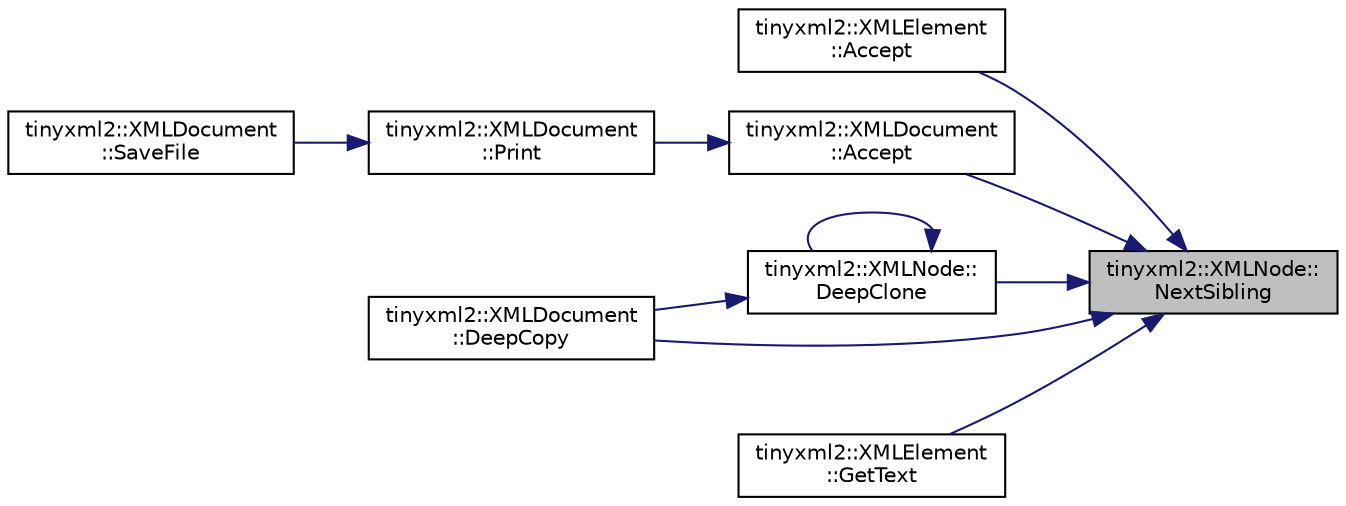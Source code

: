 digraph "tinyxml2::XMLNode::NextSibling"
{
 // LATEX_PDF_SIZE
  edge [fontname="Helvetica",fontsize="10",labelfontname="Helvetica",labelfontsize="10"];
  node [fontname="Helvetica",fontsize="10",shape=record];
  rankdir="RL";
  Node1 [label="tinyxml2::XMLNode::\lNextSibling",height=0.2,width=0.4,color="black", fillcolor="grey75", style="filled", fontcolor="black",tooltip="Get the next (right) sibling node of this node."];
  Node1 -> Node2 [dir="back",color="midnightblue",fontsize="10",style="solid"];
  Node2 [label="tinyxml2::XMLElement\l::Accept",height=0.2,width=0.4,color="black", fillcolor="white", style="filled",URL="$classtinyxml2_1_1XMLElement.html#a9b2119831e8b85827d5d3e5076788e4a",tooltip=" "];
  Node1 -> Node3 [dir="back",color="midnightblue",fontsize="10",style="solid"];
  Node3 [label="tinyxml2::XMLDocument\l::Accept",height=0.2,width=0.4,color="black", fillcolor="white", style="filled",URL="$classtinyxml2_1_1XMLDocument.html#ab7be651917a35ab1ff0e4e6d4e565cdf",tooltip=" "];
  Node3 -> Node4 [dir="back",color="midnightblue",fontsize="10",style="solid"];
  Node4 [label="tinyxml2::XMLDocument\l::Print",height=0.2,width=0.4,color="black", fillcolor="white", style="filled",URL="$classtinyxml2_1_1XMLDocument.html#a867cf5fa3e3ff6ae4847a8b7ee8ec083",tooltip=" "];
  Node4 -> Node5 [dir="back",color="midnightblue",fontsize="10",style="solid"];
  Node5 [label="tinyxml2::XMLDocument\l::SaveFile",height=0.2,width=0.4,color="black", fillcolor="white", style="filled",URL="$classtinyxml2_1_1XMLDocument.html#a8b95779479a0035acc67b3a61dfe1b74",tooltip=" "];
  Node1 -> Node6 [dir="back",color="midnightblue",fontsize="10",style="solid"];
  Node6 [label="tinyxml2::XMLNode::\lDeepClone",height=0.2,width=0.4,color="black", fillcolor="white", style="filled",URL="$classtinyxml2_1_1XMLNode.html#a3bb369fd733f1989b751d99a9417adab",tooltip=" "];
  Node6 -> Node6 [dir="back",color="midnightblue",fontsize="10",style="solid"];
  Node6 -> Node7 [dir="back",color="midnightblue",fontsize="10",style="solid"];
  Node7 [label="tinyxml2::XMLDocument\l::DeepCopy",height=0.2,width=0.4,color="black", fillcolor="white", style="filled",URL="$classtinyxml2_1_1XMLDocument.html#af592ffc91514e25a39664521ac83db45",tooltip=" "];
  Node1 -> Node7 [dir="back",color="midnightblue",fontsize="10",style="solid"];
  Node1 -> Node8 [dir="back",color="midnightblue",fontsize="10",style="solid"];
  Node8 [label="tinyxml2::XMLElement\l::GetText",height=0.2,width=0.4,color="black", fillcolor="white", style="filled",URL="$classtinyxml2_1_1XMLElement.html#a0fa5bea0a4daf3ddd503dcabb823eba6",tooltip=" "];
}
